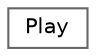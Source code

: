 digraph "Graphical Class Hierarchy"
{
 // LATEX_PDF_SIZE
  bgcolor="transparent";
  edge [fontname=Helvetica,fontsize=10,labelfontname=Helvetica,labelfontsize=10];
  node [fontname=Helvetica,fontsize=10,shape=box,height=0.2,width=0.4];
  rankdir="LR";
  Node0 [id="Node000000",label="Play",height=0.2,width=0.4,color="grey40", fillcolor="white", style="filled",URL="$classPlay.html",tooltip="Sequelize model representing the relationship between a user, an instrument, and a skill level."];
}

